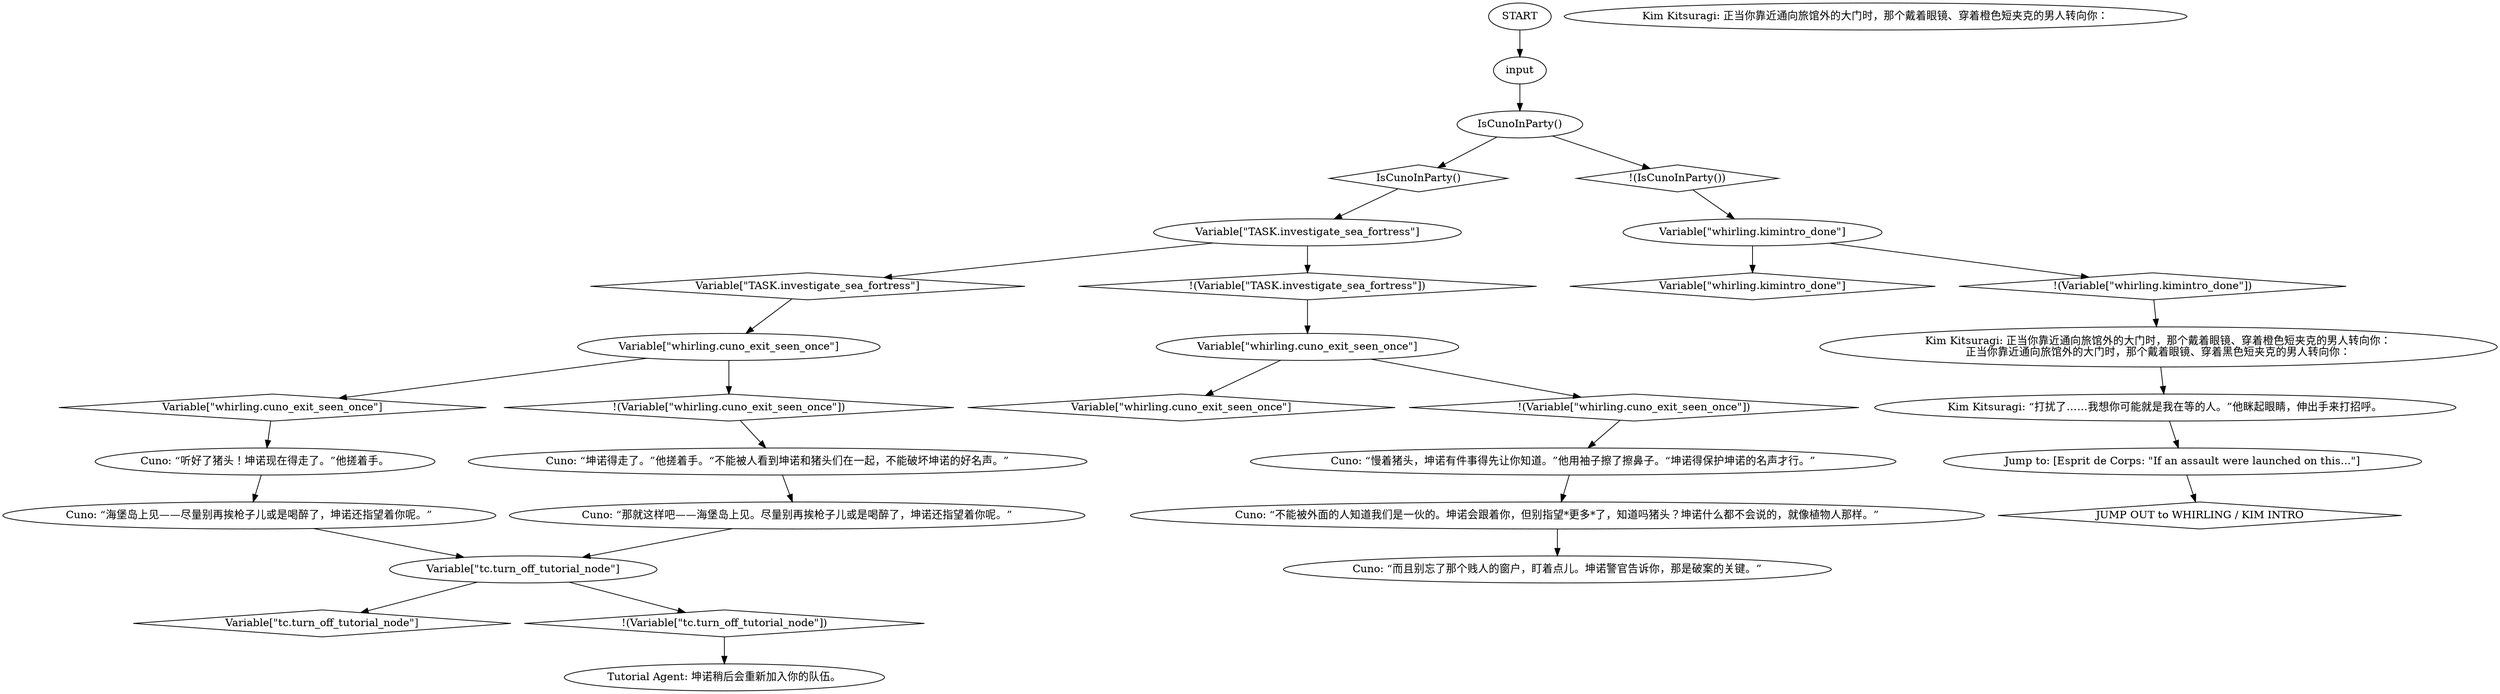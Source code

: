 # WHIRLING F1 / EXIT DOOR
# this is a crazy-ass exit-from-whirling door, god dammit.
# ==================================================
digraph G {
	  0 [label="START"];
	  1 [label="input"];
	  2 [label="Variable[\"whirling.cuno_exit_seen_once\"]"];
	  3 [label="Variable[\"whirling.cuno_exit_seen_once\"]", shape=diamond];
	  4 [label="!(Variable[\"whirling.cuno_exit_seen_once\"])", shape=diamond];
	  5 [label="IsCunoInParty()"];
	  6 [label="IsCunoInParty()", shape=diamond];
	  7 [label="!(IsCunoInParty())", shape=diamond];
	  8 [label="Cuno: “慢着猪头，坤诺有件事得先让你知道。”他用袖子擦了擦鼻子。“坤诺得保护坤诺的名声才行。”"];
	  9 [label="Cuno: “听好了猪头！坤诺现在得走了。”他搓着手。"];
	  10 [label="Variable[\"TASK.investigate_sea_fortress\"]"];
	  11 [label="Variable[\"TASK.investigate_sea_fortress\"]", shape=diamond];
	  12 [label="!(Variable[\"TASK.investigate_sea_fortress\"])", shape=diamond];
	  14 [label="Tutorial Agent: 坤诺稍后会重新加入你的队伍。"];
	  15 [label="Variable[\"whirling.cuno_exit_seen_once\"]"];
	  16 [label="Variable[\"whirling.cuno_exit_seen_once\"]", shape=diamond];
	  17 [label="!(Variable[\"whirling.cuno_exit_seen_once\"])", shape=diamond];
	  18 [label="Kim Kitsuragi: 正当你靠近通向旅馆外的大门时，那个戴着眼镜、穿着橙色短夹克的男人转向你："];
	  19 [label="Variable[\"tc.turn_off_tutorial_node\"]"];
	  20 [label="Variable[\"tc.turn_off_tutorial_node\"]", shape=diamond];
	  21 [label="!(Variable[\"tc.turn_off_tutorial_node\"])", shape=diamond];
	  22 [label="Variable[\"whirling.kimintro_done\"]"];
	  23 [label="Variable[\"whirling.kimintro_done\"]", shape=diamond];
	  24 [label="!(Variable[\"whirling.kimintro_done\"])", shape=diamond];
	  25 [label="Cuno: “那就这样吧——海堡岛上见。尽量别再挨枪子儿或是喝醉了，坤诺还指望着你呢。”"];
	  26 [label="Cuno: “海堡岛上见——尽量别再挨枪子儿或是喝醉了，坤诺还指望着你呢。”"];
	  27 [label="Cuno: “不能被外面的人知道我们是一伙的。坤诺会跟着你，但别指望*更多*了，知道吗猪头？坤诺什么都不会说的，就像植物人那样。”"];
	  28 [label="Jump to: [Esprit de Corps: \"If an assault were launched on this...\"]"];
	  29 [label="Kim Kitsuragi: 正当你靠近通向旅馆外的大门时，那个戴着眼镜、穿着橙色短夹克的男人转向你：\n正当你靠近通向旅馆外的大门时，那个戴着眼镜、穿着黑色短夹克的男人转向你："];
	  30 [label="Cuno: “而且别忘了那个贱人的窗户，盯着点儿。坤诺警官告诉你，那是破案的关键。”"];
	  31 [label="Kim Kitsuragi: “打扰了……我想你可能就是我在等的人。”他眯起眼睛，伸出手来打招呼。"];
	  32 [label="Cuno: “坤诺得走了。”他搓着手。“不能被人看到坤诺和猪头们在一起，不能破坏坤诺的好名声。”"];
	  120162 [label="JUMP OUT to WHIRLING / KIM INTRO", shape=diamond];
	  0 -> 1
	  1 -> 5
	  2 -> 3
	  2 -> 4
	  4 -> 8
	  5 -> 6
	  5 -> 7
	  6 -> 10
	  7 -> 22
	  8 -> 27
	  9 -> 26
	  10 -> 11
	  10 -> 12
	  11 -> 15
	  12 -> 2
	  15 -> 16
	  15 -> 17
	  16 -> 9
	  17 -> 32
	  19 -> 20
	  19 -> 21
	  21 -> 14
	  22 -> 24
	  22 -> 23
	  24 -> 29
	  25 -> 19
	  26 -> 19
	  27 -> 30
	  28 -> 120162
	  29 -> 31
	  31 -> 28
	  32 -> 25
}


